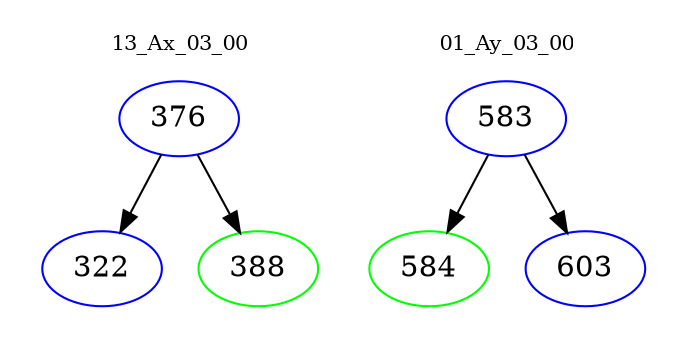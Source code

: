 digraph{
subgraph cluster_0 {
color = white
label = "13_Ax_03_00";
fontsize=10;
T0_376 [label="376", color="blue"]
T0_376 -> T0_322 [color="black"]
T0_322 [label="322", color="blue"]
T0_376 -> T0_388 [color="black"]
T0_388 [label="388", color="green"]
}
subgraph cluster_1 {
color = white
label = "01_Ay_03_00";
fontsize=10;
T1_583 [label="583", color="blue"]
T1_583 -> T1_584 [color="black"]
T1_584 [label="584", color="green"]
T1_583 -> T1_603 [color="black"]
T1_603 [label="603", color="blue"]
}
}
